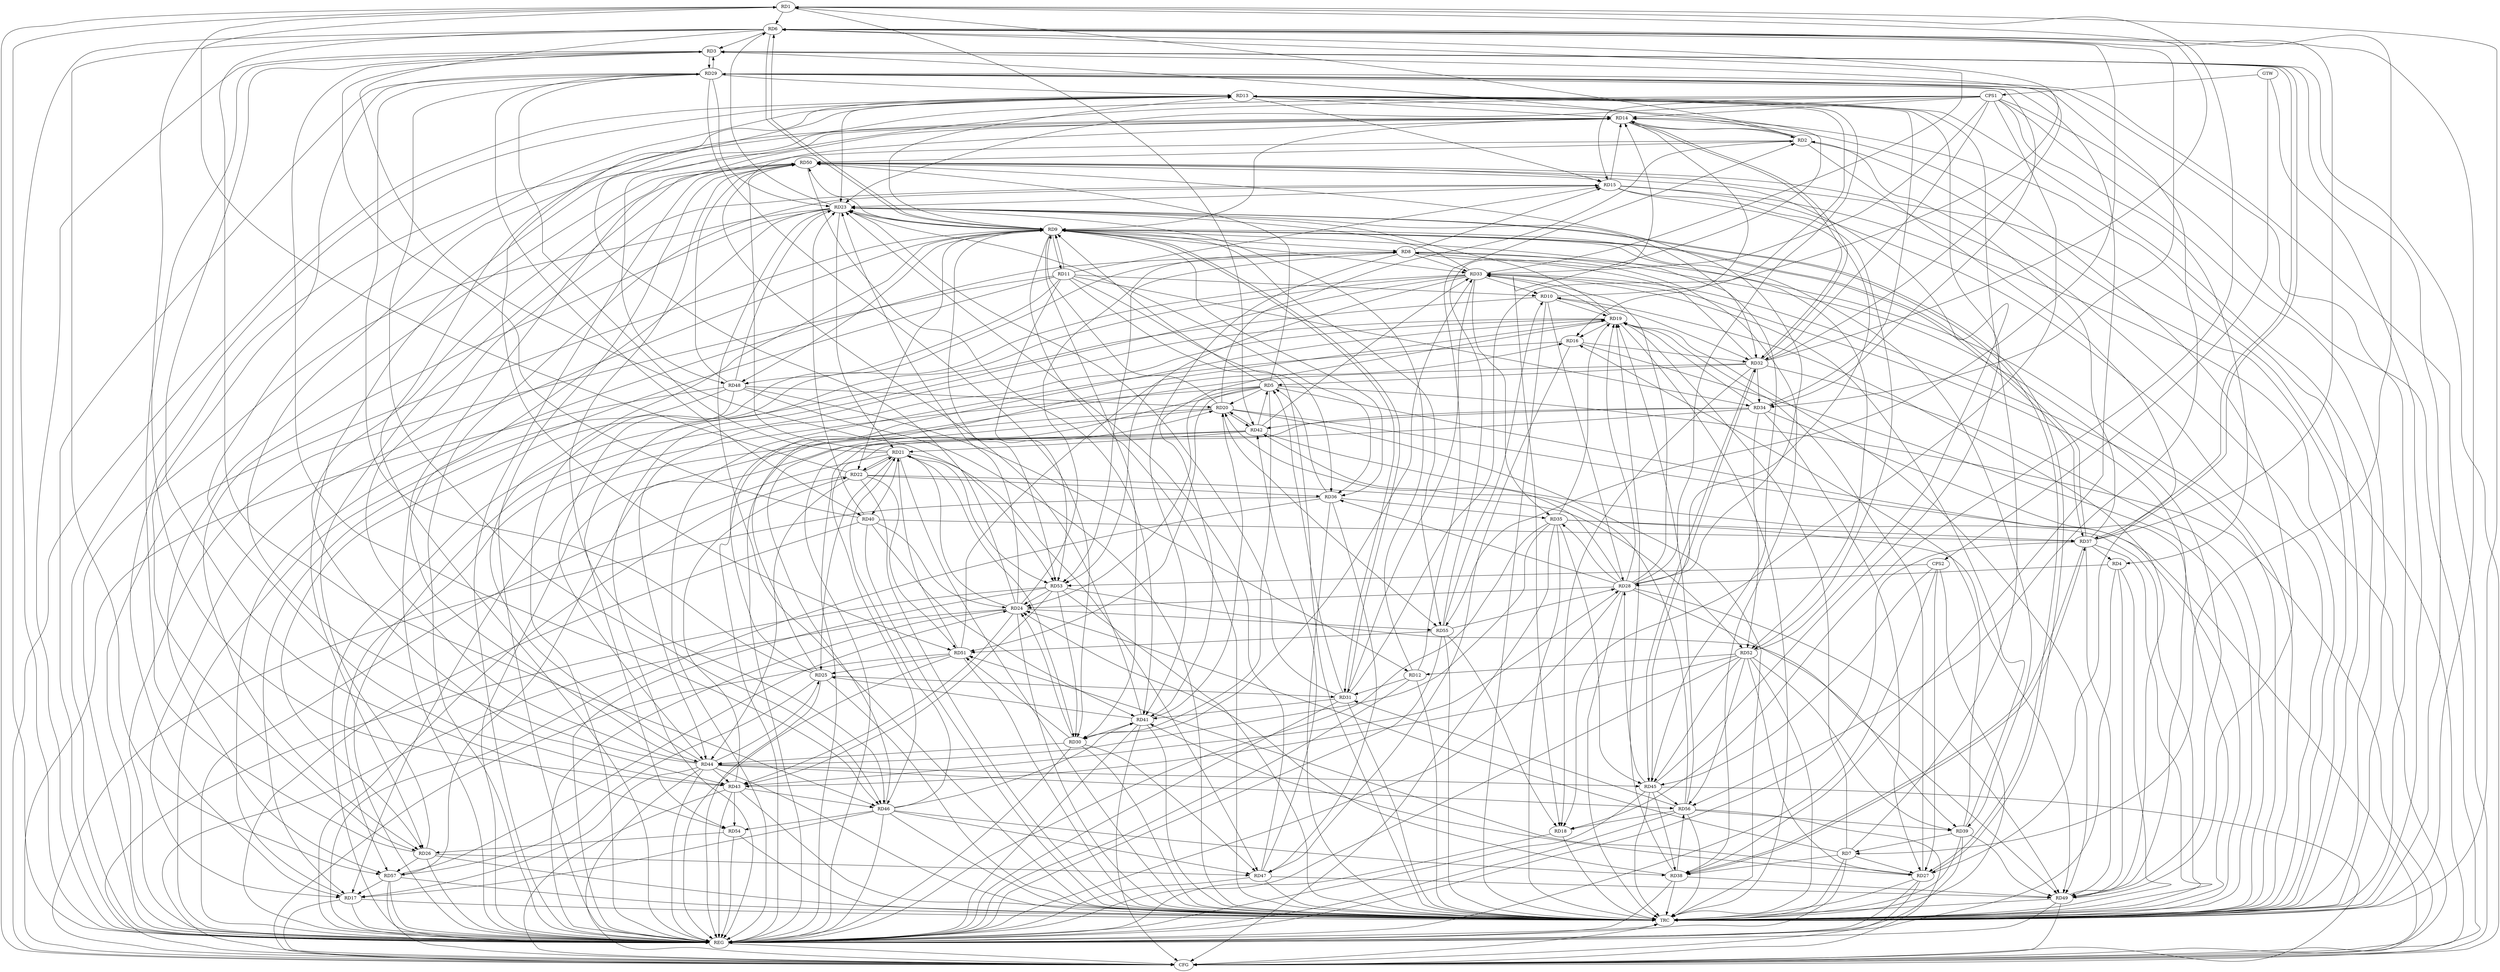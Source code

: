 strict digraph G {
  RD1 [ label="RD1" ];
  RD2 [ label="RD2" ];
  RD3 [ label="RD3" ];
  RD4 [ label="RD4" ];
  RD5 [ label="RD5" ];
  RD6 [ label="RD6" ];
  RD7 [ label="RD7" ];
  RD8 [ label="RD8" ];
  RD9 [ label="RD9" ];
  RD10 [ label="RD10" ];
  RD11 [ label="RD11" ];
  RD12 [ label="RD12" ];
  RD13 [ label="RD13" ];
  RD14 [ label="RD14" ];
  RD15 [ label="RD15" ];
  RD16 [ label="RD16" ];
  RD17 [ label="RD17" ];
  RD18 [ label="RD18" ];
  RD19 [ label="RD19" ];
  RD20 [ label="RD20" ];
  RD21 [ label="RD21" ];
  RD22 [ label="RD22" ];
  RD23 [ label="RD23" ];
  RD24 [ label="RD24" ];
  RD25 [ label="RD25" ];
  RD26 [ label="RD26" ];
  RD27 [ label="RD27" ];
  RD28 [ label="RD28" ];
  RD29 [ label="RD29" ];
  RD30 [ label="RD30" ];
  RD31 [ label="RD31" ];
  RD32 [ label="RD32" ];
  RD33 [ label="RD33" ];
  RD34 [ label="RD34" ];
  RD35 [ label="RD35" ];
  RD36 [ label="RD36" ];
  RD37 [ label="RD37" ];
  RD38 [ label="RD38" ];
  RD39 [ label="RD39" ];
  RD40 [ label="RD40" ];
  RD41 [ label="RD41" ];
  RD42 [ label="RD42" ];
  RD43 [ label="RD43" ];
  RD44 [ label="RD44" ];
  RD45 [ label="RD45" ];
  RD46 [ label="RD46" ];
  RD47 [ label="RD47" ];
  RD48 [ label="RD48" ];
  RD49 [ label="RD49" ];
  RD50 [ label="RD50" ];
  RD51 [ label="RD51" ];
  RD52 [ label="RD52" ];
  RD53 [ label="RD53" ];
  RD54 [ label="RD54" ];
  RD55 [ label="RD55" ];
  RD56 [ label="RD56" ];
  RD57 [ label="RD57" ];
  CPS1 [ label="CPS1" ];
  CPS2 [ label="CPS2" ];
  GTW [ label="GTW" ];
  REG [ label="REG" ];
  CFG [ label="CFG" ];
  TRC [ label="TRC" ];
  RD2 -> RD1;
  RD1 -> RD6;
  RD1 -> RD18;
  RD22 -> RD1;
  RD32 -> RD1;
  RD1 -> RD42;
  RD43 -> RD1;
  RD2 -> RD3;
  RD12 -> RD2;
  RD2 -> RD14;
  RD14 -> RD2;
  RD20 -> RD2;
  RD2 -> RD27;
  RD37 -> RD2;
  RD2 -> RD50;
  RD6 -> RD3;
  RD26 -> RD3;
  RD3 -> RD29;
  RD29 -> RD3;
  RD32 -> RD3;
  RD3 -> RD37;
  RD37 -> RD3;
  RD40 -> RD3;
  RD3 -> RD46;
  RD3 -> RD54;
  RD4 -> RD28;
  RD37 -> RD4;
  RD4 -> RD49;
  RD5 -> RD9;
  RD5 -> RD20;
  RD5 -> RD24;
  RD5 -> RD30;
  RD31 -> RD5;
  RD32 -> RD5;
  RD36 -> RD5;
  RD42 -> RD5;
  RD5 -> RD50;
  RD5 -> RD51;
  RD5 -> RD57;
  RD6 -> RD7;
  RD6 -> RD9;
  RD9 -> RD6;
  RD23 -> RD6;
  RD31 -> RD6;
  RD33 -> RD6;
  RD6 -> RD34;
  RD37 -> RD6;
  RD6 -> RD46;
  RD6 -> RD53;
  RD6 -> RD55;
  RD6 -> RD57;
  RD7 -> RD13;
  RD7 -> RD19;
  RD7 -> RD24;
  RD7 -> RD27;
  RD7 -> RD38;
  RD39 -> RD7;
  RD8 -> RD15;
  RD17 -> RD8;
  RD24 -> RD8;
  RD32 -> RD8;
  RD8 -> RD33;
  RD8 -> RD38;
  RD8 -> RD41;
  RD8 -> RD49;
  RD8 -> RD53;
  RD11 -> RD9;
  RD9 -> RD13;
  RD14 -> RD9;
  RD9 -> RD17;
  RD20 -> RD9;
  RD9 -> RD22;
  RD9 -> RD23;
  RD23 -> RD9;
  RD9 -> RD30;
  RD9 -> RD31;
  RD31 -> RD9;
  RD37 -> RD9;
  RD9 -> RD39;
  RD44 -> RD9;
  RD9 -> RD45;
  RD9 -> RD52;
  RD9 -> RD55;
  RD11 -> RD10;
  RD10 -> RD13;
  RD10 -> RD19;
  RD10 -> RD28;
  RD10 -> RD32;
  RD33 -> RD10;
  RD49 -> RD10;
  RD55 -> RD10;
  RD11 -> RD15;
  RD11 -> RD17;
  RD11 -> RD34;
  RD11 -> RD36;
  RD11 -> RD48;
  RD11 -> RD53;
  RD12 -> RD23;
  RD12 -> RD31;
  RD48 -> RD12;
  RD52 -> RD12;
  RD13 -> RD14;
  RD13 -> RD15;
  RD13 -> RD18;
  RD13 -> RD23;
  RD24 -> RD13;
  RD28 -> RD13;
  RD29 -> RD13;
  RD34 -> RD13;
  RD13 -> RD43;
  RD45 -> RD13;
  RD13 -> RD51;
  RD15 -> RD14;
  RD14 -> RD16;
  RD14 -> RD17;
  RD14 -> RD26;
  RD14 -> RD32;
  RD32 -> RD14;
  RD41 -> RD14;
  RD44 -> RD14;
  RD49 -> RD14;
  RD55 -> RD14;
  RD15 -> RD23;
  RD15 -> RD28;
  RD44 -> RD15;
  RD50 -> RD15;
  RD15 -> RD52;
  RD19 -> RD16;
  RD25 -> RD16;
  RD16 -> RD32;
  RD39 -> RD16;
  RD16 -> RD47;
  RD20 -> RD17;
  RD44 -> RD17;
  RD46 -> RD17;
  RD57 -> RD17;
  RD32 -> RD18;
  RD55 -> RD18;
  RD56 -> RD18;
  RD19 -> RD23;
  RD25 -> RD19;
  RD27 -> RD19;
  RD28 -> RD19;
  RD19 -> RD33;
  RD34 -> RD19;
  RD35 -> RD19;
  RD38 -> RD19;
  RD19 -> RD41;
  RD19 -> RD44;
  RD19 -> RD49;
  RD51 -> RD19;
  RD56 -> RD19;
  RD28 -> RD20;
  RD41 -> RD20;
  RD20 -> RD42;
  RD42 -> RD20;
  RD46 -> RD20;
  RD48 -> RD20;
  RD20 -> RD55;
  RD21 -> RD22;
  RD22 -> RD21;
  RD23 -> RD21;
  RD24 -> RD21;
  RD21 -> RD25;
  RD21 -> RD29;
  RD21 -> RD30;
  RD21 -> RD40;
  RD42 -> RD21;
  RD46 -> RD21;
  RD21 -> RD47;
  RD21 -> RD50;
  RD51 -> RD21;
  RD21 -> RD53;
  RD22 -> RD36;
  RD43 -> RD22;
  RD22 -> RD44;
  RD22 -> RD51;
  RD22 -> RD52;
  RD24 -> RD23;
  RD23 -> RD26;
  RD23 -> RD27;
  RD27 -> RD23;
  RD29 -> RD23;
  RD31 -> RD23;
  RD23 -> RD32;
  RD33 -> RD23;
  RD23 -> RD36;
  RD40 -> RD23;
  RD23 -> RD44;
  RD47 -> RD23;
  RD48 -> RD23;
  RD28 -> RD24;
  RD30 -> RD24;
  RD38 -> RD24;
  RD40 -> RD24;
  RD24 -> RD43;
  RD53 -> RD24;
  RD24 -> RD55;
  RD57 -> RD24;
  RD25 -> RD29;
  RD25 -> RD31;
  RD41 -> RD25;
  RD44 -> RD25;
  RD51 -> RD25;
  RD25 -> RD57;
  RD29 -> RD26;
  RD26 -> RD47;
  RD48 -> RD26;
  RD26 -> RD50;
  RD54 -> RD26;
  RD26 -> RD57;
  RD34 -> RD27;
  RD27 -> RD41;
  RD27 -> RD51;
  RD52 -> RD27;
  RD28 -> RD33;
  RD28 -> RD35;
  RD28 -> RD36;
  RD28 -> RD39;
  RD43 -> RD28;
  RD45 -> RD28;
  RD28 -> RD49;
  RD28 -> RD50;
  RD55 -> RD28;
  RD29 -> RD30;
  RD29 -> RD34;
  RD38 -> RD29;
  RD29 -> RD40;
  RD29 -> RD46;
  RD29 -> RD56;
  RD30 -> RD33;
  RD41 -> RD30;
  RD30 -> RD44;
  RD30 -> RD47;
  RD30 -> RD51;
  RD53 -> RD30;
  RD33 -> RD31;
  RD31 -> RD41;
  RD56 -> RD31;
  RD32 -> RD34;
  RD32 -> RD45;
  RD45 -> RD32;
  RD33 -> RD35;
  RD39 -> RD33;
  RD42 -> RD33;
  RD33 -> RD44;
  RD33 -> RD49;
  RD33 -> RD53;
  RD33 -> RD54;
  RD34 -> RD42;
  RD34 -> RD46;
  RD34 -> RD52;
  RD36 -> RD35;
  RD35 -> RD37;
  RD35 -> RD44;
  RD35 -> RD45;
  RD35 -> RD49;
  RD36 -> RD47;
  RD37 -> RD38;
  RD38 -> RD37;
  RD40 -> RD37;
  RD37 -> RD49;
  RD45 -> RD38;
  RD46 -> RD38;
  RD38 -> RD49;
  RD38 -> RD56;
  RD39 -> RD49;
  RD52 -> RD39;
  RD56 -> RD39;
  RD40 -> RD41;
  RD46 -> RD41;
  RD50 -> RD41;
  RD47 -> RD42;
  RD56 -> RD42;
  RD42 -> RD57;
  RD44 -> RD43;
  RD43 -> RD46;
  RD50 -> RD43;
  RD52 -> RD43;
  RD53 -> RD43;
  RD43 -> RD54;
  RD44 -> RD45;
  RD44 -> RD56;
  RD52 -> RD45;
  RD45 -> RD56;
  RD46 -> RD47;
  RD50 -> RD46;
  RD46 -> RD54;
  RD47 -> RD49;
  RD48 -> RD50;
  RD53 -> RD49;
  RD52 -> RD50;
  RD50 -> RD57;
  RD55 -> RD51;
  RD52 -> RD56;
  CPS1 -> RD18;
  CPS1 -> RD23;
  CPS1 -> RD33;
  CPS1 -> RD4;
  CPS1 -> RD14;
  CPS1 -> RD32;
  CPS1 -> RD48;
  CPS1 -> RD15;
  CPS2 -> RD53;
  CPS2 -> RD27;
  CPS2 -> RD45;
  GTW -> CPS1;
  GTW -> CPS2;
  RD1 -> REG;
  RD2 -> REG;
  RD3 -> REG;
  RD4 -> REG;
  RD5 -> REG;
  RD6 -> REG;
  RD7 -> REG;
  RD8 -> REG;
  RD9 -> REG;
  RD10 -> REG;
  RD11 -> REG;
  RD12 -> REG;
  RD13 -> REG;
  RD14 -> REG;
  RD15 -> REG;
  RD16 -> REG;
  RD17 -> REG;
  RD18 -> REG;
  RD19 -> REG;
  RD20 -> REG;
  RD21 -> REG;
  RD22 -> REG;
  RD23 -> REG;
  RD24 -> REG;
  RD25 -> REG;
  RD26 -> REG;
  RD27 -> REG;
  RD28 -> REG;
  RD29 -> REG;
  RD30 -> REG;
  RD31 -> REG;
  RD32 -> REG;
  RD33 -> REG;
  RD34 -> REG;
  RD35 -> REG;
  RD36 -> REG;
  RD37 -> REG;
  RD38 -> REG;
  RD39 -> REG;
  RD40 -> REG;
  RD41 -> REG;
  RD42 -> REG;
  RD43 -> REG;
  RD44 -> REG;
  RD45 -> REG;
  RD46 -> REG;
  RD47 -> REG;
  RD48 -> REG;
  RD49 -> REG;
  RD50 -> REG;
  RD51 -> REG;
  RD52 -> REG;
  RD53 -> REG;
  RD54 -> REG;
  RD55 -> REG;
  RD56 -> REG;
  RD57 -> REG;
  CPS1 -> REG;
  CPS2 -> REG;
  RD44 -> CFG;
  RD53 -> CFG;
  RD5 -> CFG;
  RD3 -> CFG;
  RD43 -> CFG;
  RD20 -> CFG;
  RD29 -> CFG;
  RD36 -> CFG;
  RD24 -> CFG;
  RD57 -> CFG;
  RD1 -> CFG;
  RD17 -> CFG;
  CPS1 -> CFG;
  RD49 -> CFG;
  RD50 -> CFG;
  RD41 -> CFG;
  RD13 -> CFG;
  RD27 -> CFG;
  RD15 -> CFG;
  RD48 -> CFG;
  RD45 -> CFG;
  RD56 -> CFG;
  RD35 -> CFG;
  RD51 -> CFG;
  REG -> CFG;
  RD1 -> TRC;
  RD2 -> TRC;
  RD3 -> TRC;
  RD4 -> TRC;
  RD5 -> TRC;
  RD6 -> TRC;
  RD7 -> TRC;
  RD8 -> TRC;
  RD9 -> TRC;
  RD10 -> TRC;
  RD11 -> TRC;
  RD12 -> TRC;
  RD13 -> TRC;
  RD14 -> TRC;
  RD15 -> TRC;
  RD16 -> TRC;
  RD17 -> TRC;
  RD18 -> TRC;
  RD19 -> TRC;
  RD20 -> TRC;
  RD21 -> TRC;
  RD22 -> TRC;
  RD23 -> TRC;
  RD24 -> TRC;
  RD25 -> TRC;
  RD26 -> TRC;
  RD27 -> TRC;
  RD28 -> TRC;
  RD29 -> TRC;
  RD30 -> TRC;
  RD31 -> TRC;
  RD32 -> TRC;
  RD33 -> TRC;
  RD34 -> TRC;
  RD35 -> TRC;
  RD36 -> TRC;
  RD37 -> TRC;
  RD38 -> TRC;
  RD39 -> TRC;
  RD40 -> TRC;
  RD41 -> TRC;
  RD42 -> TRC;
  RD43 -> TRC;
  RD44 -> TRC;
  RD45 -> TRC;
  RD46 -> TRC;
  RD47 -> TRC;
  RD48 -> TRC;
  RD49 -> TRC;
  RD50 -> TRC;
  RD51 -> TRC;
  RD52 -> TRC;
  RD53 -> TRC;
  RD54 -> TRC;
  RD55 -> TRC;
  RD56 -> TRC;
  RD57 -> TRC;
  CPS1 -> TRC;
  CPS2 -> TRC;
  GTW -> TRC;
  CFG -> TRC;
  TRC -> REG;
  RD9 -> RD53;
  RD9 -> RD33;
  RD9 -> RD48;
  RD9 -> RD37;
  RD9 -> RD11;
  RD9 -> RD50;
  RD9 -> RD36;
  RD9 -> RD8;
}
